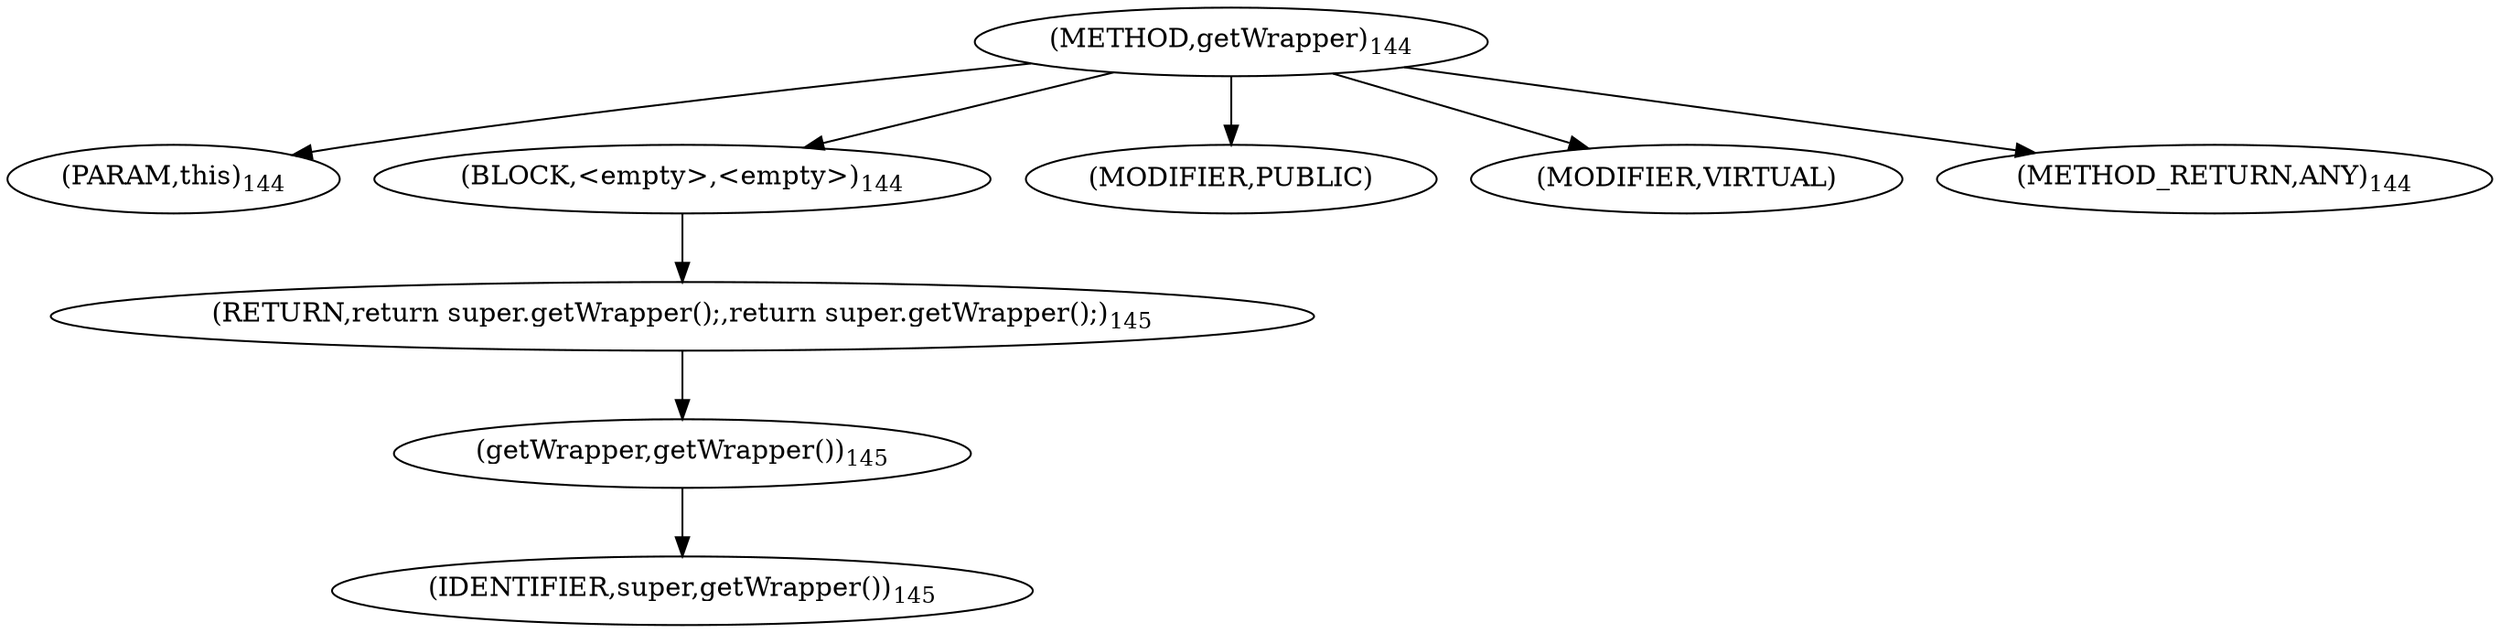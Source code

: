 digraph "getWrapper" {  
"233" [label = <(METHOD,getWrapper)<SUB>144</SUB>> ]
"234" [label = <(PARAM,this)<SUB>144</SUB>> ]
"235" [label = <(BLOCK,&lt;empty&gt;,&lt;empty&gt;)<SUB>144</SUB>> ]
"236" [label = <(RETURN,return super.getWrapper();,return super.getWrapper();)<SUB>145</SUB>> ]
"237" [label = <(getWrapper,getWrapper())<SUB>145</SUB>> ]
"238" [label = <(IDENTIFIER,super,getWrapper())<SUB>145</SUB>> ]
"239" [label = <(MODIFIER,PUBLIC)> ]
"240" [label = <(MODIFIER,VIRTUAL)> ]
"241" [label = <(METHOD_RETURN,ANY)<SUB>144</SUB>> ]
  "233" -> "234" 
  "233" -> "235" 
  "233" -> "239" 
  "233" -> "240" 
  "233" -> "241" 
  "235" -> "236" 
  "236" -> "237" 
  "237" -> "238" 
}
